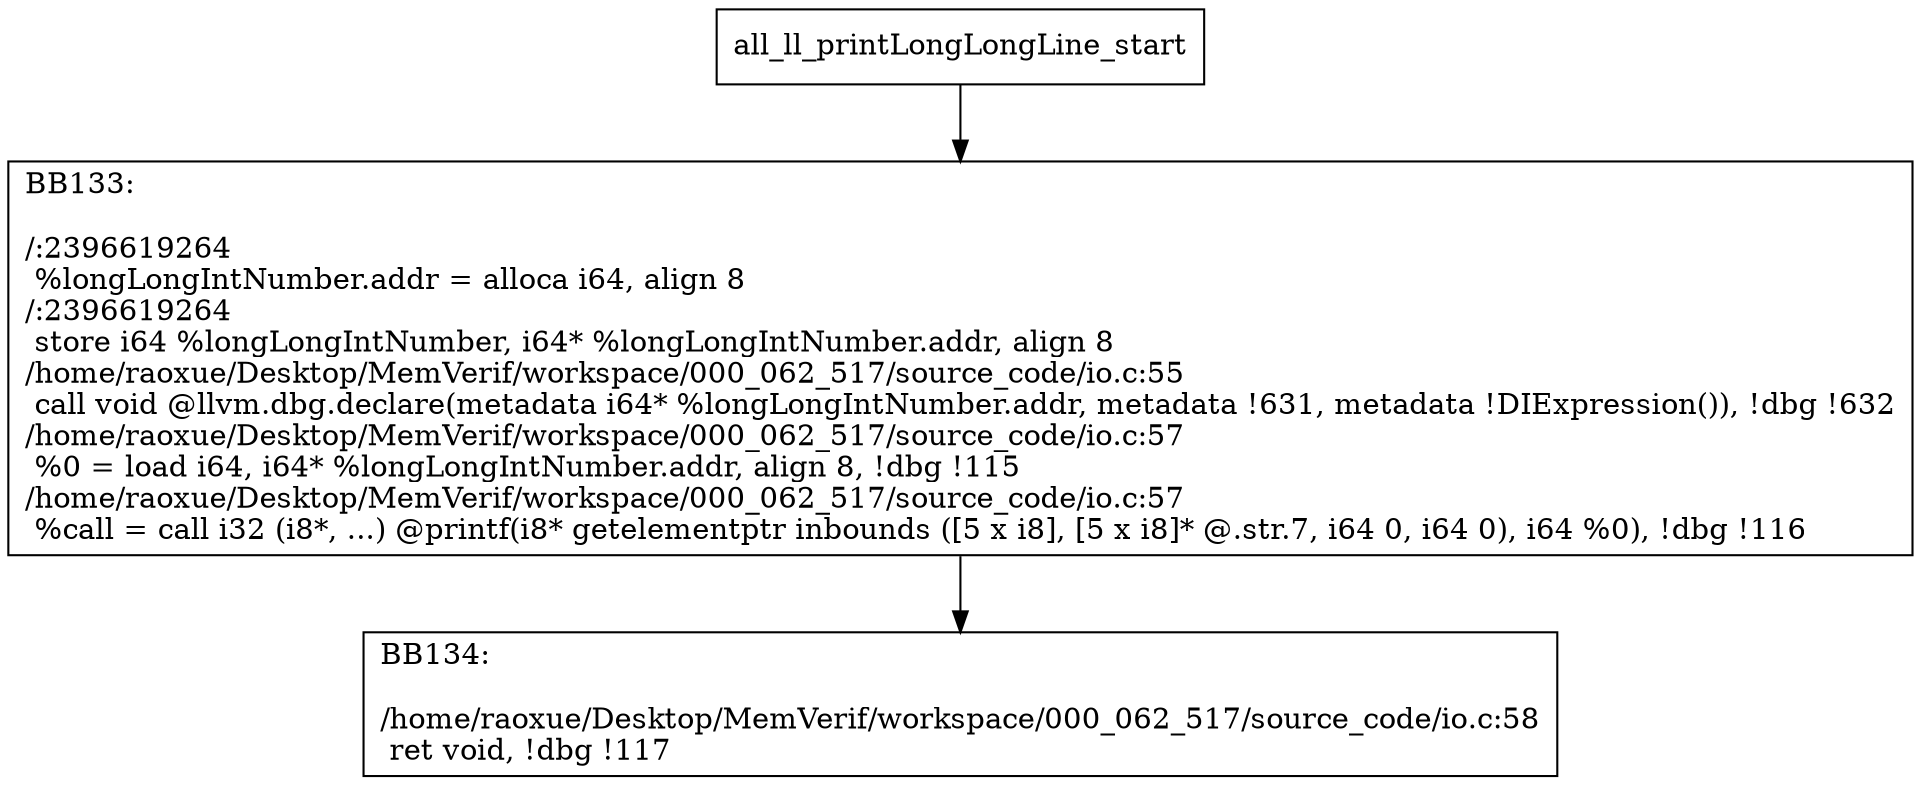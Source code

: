 digraph "CFG for'all_ll_printLongLongLine' function" {
	BBall_ll_printLongLongLine_start[shape=record,label="{all_ll_printLongLongLine_start}"];
	BBall_ll_printLongLongLine_start-> all_ll_printLongLongLineBB133;
	all_ll_printLongLongLineBB133 [shape=record, label="{BB133:\l\l/:2396619264\l
  %longLongIntNumber.addr = alloca i64, align 8\l
/:2396619264\l
  store i64 %longLongIntNumber, i64* %longLongIntNumber.addr, align 8\l
/home/raoxue/Desktop/MemVerif/workspace/000_062_517/source_code/io.c:55\l
  call void @llvm.dbg.declare(metadata i64* %longLongIntNumber.addr, metadata !631, metadata !DIExpression()), !dbg !632\l
/home/raoxue/Desktop/MemVerif/workspace/000_062_517/source_code/io.c:57\l
  %0 = load i64, i64* %longLongIntNumber.addr, align 8, !dbg !115\l
/home/raoxue/Desktop/MemVerif/workspace/000_062_517/source_code/io.c:57\l
  %call = call i32 (i8*, ...) @printf(i8* getelementptr inbounds ([5 x i8], [5 x i8]* @.str.7, i64 0, i64 0), i64 %0), !dbg !116\l
}"];
	all_ll_printLongLongLineBB133-> all_ll_printLongLongLineBB134;
	all_ll_printLongLongLineBB134 [shape=record, label="{BB134:\l\l/home/raoxue/Desktop/MemVerif/workspace/000_062_517/source_code/io.c:58\l
  ret void, !dbg !117\l
}"];
}
